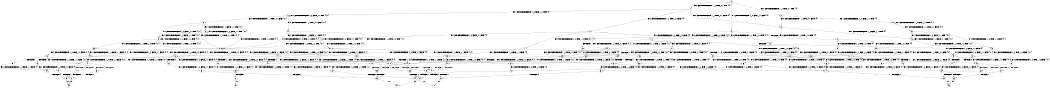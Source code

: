 digraph BCG {
size = "7, 10.5";
center = TRUE;
node [shape = circle];
0 [peripheries = 2];
0 -> 1 [label = "EX !0 !ATOMIC_EXCH_BRANCH (1, +1, TRUE, +0, 1, TRUE) !{0}"];
0 -> 2 [label = "EX !1 !ATOMIC_EXCH_BRANCH (1, +0, FALSE, +1, 1, FALSE) !{0}"];
0 -> 3 [label = "EX !0 !ATOMIC_EXCH_BRANCH (1, +1, TRUE, +0, 1, TRUE) !{0}"];
1 -> 4 [label = "EX !0 !ATOMIC_EXCH_BRANCH (1, +1, TRUE, +0, 1, FALSE) !{0}"];
1 -> 5 [label = "EX !1 !ATOMIC_EXCH_BRANCH (1, +0, FALSE, +1, 1, TRUE) !{0}"];
1 -> 6 [label = "EX !0 !ATOMIC_EXCH_BRANCH (1, +1, TRUE, +0, 1, FALSE) !{0}"];
2 -> 7 [label = "EX !0 !ATOMIC_EXCH_BRANCH (1, +1, TRUE, +0, 1, TRUE) !{0, 1}"];
2 -> 8 [label = "TERMINATE !1"];
2 -> 9 [label = "EX !0 !ATOMIC_EXCH_BRANCH (1, +1, TRUE, +0, 1, TRUE) !{0, 1}"];
3 -> 10 [label = "EX !1 !ATOMIC_EXCH_BRANCH (1, +0, FALSE, +1, 1, TRUE) !{0}"];
3 -> 6 [label = "EX !0 !ATOMIC_EXCH_BRANCH (1, +1, TRUE, +0, 1, FALSE) !{0}"];
4 -> 11 [label = "EX !0 !ATOMIC_EXCH_BRANCH (1, +0, TRUE, +1, 2, TRUE) !{0}"];
4 -> 12 [label = "EX !1 !ATOMIC_EXCH_BRANCH (1, +0, FALSE, +1, 1, TRUE) !{0}"];
4 -> 13 [label = "EX !0 !ATOMIC_EXCH_BRANCH (1, +0, TRUE, +1, 2, TRUE) !{0}"];
5 -> 14 [label = "EX !0 !ATOMIC_EXCH_BRANCH (1, +1, TRUE, +0, 1, FALSE) !{0, 1}"];
5 -> 5 [label = "EX !1 !ATOMIC_EXCH_BRANCH (1, +0, FALSE, +1, 1, TRUE) !{0, 1}"];
5 -> 15 [label = "EX !0 !ATOMIC_EXCH_BRANCH (1, +1, TRUE, +0, 1, FALSE) !{0, 1}"];
6 -> 16 [label = "EX !1 !ATOMIC_EXCH_BRANCH (1, +0, FALSE, +1, 1, TRUE) !{0}"];
6 -> 13 [label = "EX !0 !ATOMIC_EXCH_BRANCH (1, +0, TRUE, +1, 2, TRUE) !{0}"];
7 -> 17 [label = "EX !0 !ATOMIC_EXCH_BRANCH (1, +1, TRUE, +0, 1, FALSE) !{0, 1}"];
7 -> 18 [label = "TERMINATE !1"];
7 -> 19 [label = "EX !0 !ATOMIC_EXCH_BRANCH (1, +1, TRUE, +0, 1, FALSE) !{0, 1}"];
8 -> 20 [label = "EX !0 !ATOMIC_EXCH_BRANCH (1, +1, TRUE, +0, 1, TRUE) !{0}"];
8 -> 21 [label = "EX !0 !ATOMIC_EXCH_BRANCH (1, +1, TRUE, +0, 1, TRUE) !{0}"];
9 -> 19 [label = "EX !0 !ATOMIC_EXCH_BRANCH (1, +1, TRUE, +0, 1, FALSE) !{0, 1}"];
9 -> 22 [label = "TERMINATE !1"];
10 -> 23 [label = "EX !0 !ATOMIC_EXCH_BRANCH (1, +1, TRUE, +0, 1, FALSE) !{0, 1}"];
10 -> 10 [label = "EX !1 !ATOMIC_EXCH_BRANCH (1, +0, FALSE, +1, 1, TRUE) !{0, 1}"];
11 -> 24 [label = "EX !0 !ATOMIC_EXCH_BRANCH (1, +0, TRUE, +1, 2, FALSE) !{0}"];
11 -> 25 [label = "EX !1 !ATOMIC_EXCH_BRANCH (1, +0, FALSE, +1, 1, FALSE) !{0}"];
11 -> 26 [label = "EX !0 !ATOMIC_EXCH_BRANCH (1, +0, TRUE, +1, 2, FALSE) !{0}"];
12 -> 27 [label = "EX !0 !ATOMIC_EXCH_BRANCH (1, +0, TRUE, +1, 2, TRUE) !{0, 1}"];
12 -> 12 [label = "EX !1 !ATOMIC_EXCH_BRANCH (1, +0, FALSE, +1, 1, TRUE) !{0, 1}"];
12 -> 28 [label = "EX !0 !ATOMIC_EXCH_BRANCH (1, +0, TRUE, +1, 2, TRUE) !{0, 1}"];
13 -> 29 [label = "EX !1 !ATOMIC_EXCH_BRANCH (1, +0, FALSE, +1, 1, FALSE) !{0}"];
13 -> 26 [label = "EX !0 !ATOMIC_EXCH_BRANCH (1, +0, TRUE, +1, 2, FALSE) !{0}"];
14 -> 27 [label = "EX !0 !ATOMIC_EXCH_BRANCH (1, +0, TRUE, +1, 2, TRUE) !{0, 1}"];
14 -> 12 [label = "EX !1 !ATOMIC_EXCH_BRANCH (1, +0, FALSE, +1, 1, TRUE) !{0, 1}"];
14 -> 28 [label = "EX !0 !ATOMIC_EXCH_BRANCH (1, +0, TRUE, +1, 2, TRUE) !{0, 1}"];
15 -> 30 [label = "EX !1 !ATOMIC_EXCH_BRANCH (1, +0, FALSE, +1, 1, TRUE) !{0, 1}"];
15 -> 28 [label = "EX !0 !ATOMIC_EXCH_BRANCH (1, +0, TRUE, +1, 2, TRUE) !{0, 1}"];
15 -> 31 [label = "EX !1 !ATOMIC_EXCH_BRANCH (1, +0, FALSE, +1, 1, TRUE) !{0, 1}"];
16 -> 32 [label = "EX !0 !ATOMIC_EXCH_BRANCH (1, +0, TRUE, +1, 2, TRUE) !{0, 1}"];
16 -> 16 [label = "EX !1 !ATOMIC_EXCH_BRANCH (1, +0, FALSE, +1, 1, TRUE) !{0, 1}"];
17 -> 33 [label = "EX !0 !ATOMIC_EXCH_BRANCH (1, +0, TRUE, +1, 2, TRUE) !{0, 1}"];
17 -> 34 [label = "TERMINATE !1"];
17 -> 35 [label = "EX !0 !ATOMIC_EXCH_BRANCH (1, +0, TRUE, +1, 2, TRUE) !{0, 1}"];
18 -> 36 [label = "EX !0 !ATOMIC_EXCH_BRANCH (1, +1, TRUE, +0, 1, FALSE) !{0}"];
18 -> 37 [label = "EX !0 !ATOMIC_EXCH_BRANCH (1, +1, TRUE, +0, 1, FALSE) !{0}"];
19 -> 35 [label = "EX !0 !ATOMIC_EXCH_BRANCH (1, +0, TRUE, +1, 2, TRUE) !{0, 1}"];
19 -> 38 [label = "TERMINATE !1"];
20 -> 36 [label = "EX !0 !ATOMIC_EXCH_BRANCH (1, +1, TRUE, +0, 1, FALSE) !{0}"];
20 -> 37 [label = "EX !0 !ATOMIC_EXCH_BRANCH (1, +1, TRUE, +0, 1, FALSE) !{0}"];
21 -> 37 [label = "EX !0 !ATOMIC_EXCH_BRANCH (1, +1, TRUE, +0, 1, FALSE) !{0}"];
22 -> 39 [label = "EX !0 !ATOMIC_EXCH_BRANCH (1, +1, TRUE, +0, 1, FALSE) !{0}"];
23 -> 32 [label = "EX !0 !ATOMIC_EXCH_BRANCH (1, +0, TRUE, +1, 2, TRUE) !{0, 1}"];
23 -> 16 [label = "EX !1 !ATOMIC_EXCH_BRANCH (1, +0, FALSE, +1, 1, TRUE) !{0, 1}"];
24 -> 40 [label = "EX !1 !ATOMIC_EXCH_BRANCH (1, +0, FALSE, +1, 1, FALSE) !{0}"];
24 -> 41 [label = "TERMINATE !0"];
25 -> 42 [label = "EX !0 !ATOMIC_EXCH_BRANCH (1, +0, TRUE, +1, 2, FALSE) !{0, 1}"];
25 -> 43 [label = "TERMINATE !1"];
25 -> 44 [label = "EX !0 !ATOMIC_EXCH_BRANCH (1, +0, TRUE, +1, 2, FALSE) !{0, 1}"];
26 -> 45 [label = "EX !1 !ATOMIC_EXCH_BRANCH (1, +0, FALSE, +1, 1, FALSE) !{0}"];
26 -> 46 [label = "TERMINATE !0"];
27 -> 47 [label = "EX !0 !ATOMIC_EXCH_BRANCH (1, +0, TRUE, +1, 2, FALSE) !{0, 1}"];
27 -> 25 [label = "EX !1 !ATOMIC_EXCH_BRANCH (1, +0, FALSE, +1, 1, FALSE) !{0, 1}"];
27 -> 48 [label = "EX !0 !ATOMIC_EXCH_BRANCH (1, +0, TRUE, +1, 2, FALSE) !{0, 1}"];
28 -> 49 [label = "EX !1 !ATOMIC_EXCH_BRANCH (1, +0, FALSE, +1, 1, FALSE) !{0, 1}"];
28 -> 48 [label = "EX !0 !ATOMIC_EXCH_BRANCH (1, +0, TRUE, +1, 2, FALSE) !{0, 1}"];
28 -> 50 [label = "EX !1 !ATOMIC_EXCH_BRANCH (1, +0, FALSE, +1, 1, FALSE) !{0, 1}"];
29 -> 51 [label = "EX !0 !ATOMIC_EXCH_BRANCH (1, +0, TRUE, +1, 2, FALSE) !{0, 1}"];
29 -> 52 [label = "TERMINATE !1"];
30 -> 53 [label = "EX !0 !ATOMIC_EXCH_BRANCH (1, +0, TRUE, +1, 2, TRUE) !{0, 1}"];
30 -> 30 [label = "EX !1 !ATOMIC_EXCH_BRANCH (1, +0, FALSE, +1, 1, TRUE) !{0, 1}"];
30 -> 28 [label = "EX !0 !ATOMIC_EXCH_BRANCH (1, +0, TRUE, +1, 2, TRUE) !{0, 1}"];
31 -> 30 [label = "EX !1 !ATOMIC_EXCH_BRANCH (1, +0, FALSE, +1, 1, TRUE) !{0, 1}"];
31 -> 28 [label = "EX !0 !ATOMIC_EXCH_BRANCH (1, +0, TRUE, +1, 2, TRUE) !{0, 1}"];
31 -> 31 [label = "EX !1 !ATOMIC_EXCH_BRANCH (1, +0, FALSE, +1, 1, TRUE) !{0, 1}"];
32 -> 54 [label = "EX !0 !ATOMIC_EXCH_BRANCH (1, +0, TRUE, +1, 2, FALSE) !{0, 1}"];
32 -> 29 [label = "EX !1 !ATOMIC_EXCH_BRANCH (1, +0, FALSE, +1, 1, FALSE) !{0, 1}"];
33 -> 42 [label = "EX !0 !ATOMIC_EXCH_BRANCH (1, +0, TRUE, +1, 2, FALSE) !{0, 1}"];
33 -> 43 [label = "TERMINATE !1"];
33 -> 44 [label = "EX !0 !ATOMIC_EXCH_BRANCH (1, +0, TRUE, +1, 2, FALSE) !{0, 1}"];
34 -> 55 [label = "EX !0 !ATOMIC_EXCH_BRANCH (1, +0, TRUE, +1, 2, TRUE) !{0}"];
34 -> 56 [label = "EX !0 !ATOMIC_EXCH_BRANCH (1, +0, TRUE, +1, 2, TRUE) !{0}"];
35 -> 44 [label = "EX !0 !ATOMIC_EXCH_BRANCH (1, +0, TRUE, +1, 2, FALSE) !{0, 1}"];
35 -> 57 [label = "TERMINATE !1"];
36 -> 55 [label = "EX !0 !ATOMIC_EXCH_BRANCH (1, +0, TRUE, +1, 2, TRUE) !{0}"];
36 -> 56 [label = "EX !0 !ATOMIC_EXCH_BRANCH (1, +0, TRUE, +1, 2, TRUE) !{0}"];
37 -> 56 [label = "EX !0 !ATOMIC_EXCH_BRANCH (1, +0, TRUE, +1, 2, TRUE) !{0}"];
38 -> 58 [label = "EX !0 !ATOMIC_EXCH_BRANCH (1, +0, TRUE, +1, 2, TRUE) !{0}"];
39 -> 58 [label = "EX !0 !ATOMIC_EXCH_BRANCH (1, +0, TRUE, +1, 2, TRUE) !{0}"];
40 -> 59 [label = "TERMINATE !0"];
40 -> 60 [label = "TERMINATE !1"];
41 -> 61 [label = "EX !1 !ATOMIC_EXCH_BRANCH (1, +0, FALSE, +1, 1, FALSE) !{1}"];
41 -> 62 [label = "EX !1 !ATOMIC_EXCH_BRANCH (1, +0, FALSE, +1, 1, FALSE) !{1}"];
42 -> 59 [label = "TERMINATE !0"];
42 -> 60 [label = "TERMINATE !1"];
43 -> 63 [label = "EX !0 !ATOMIC_EXCH_BRANCH (1, +0, TRUE, +1, 2, FALSE) !{0}"];
43 -> 64 [label = "EX !0 !ATOMIC_EXCH_BRANCH (1, +0, TRUE, +1, 2, FALSE) !{0}"];
44 -> 65 [label = "TERMINATE !0"];
44 -> 66 [label = "TERMINATE !1"];
45 -> 67 [label = "TERMINATE !0"];
45 -> 68 [label = "TERMINATE !1"];
46 -> 69 [label = "EX !1 !ATOMIC_EXCH_BRANCH (1, +0, FALSE, +1, 1, FALSE) !{1}"];
47 -> 40 [label = "EX !1 !ATOMIC_EXCH_BRANCH (1, +0, FALSE, +1, 1, FALSE) !{0, 1}"];
47 -> 70 [label = "TERMINATE !0"];
48 -> 71 [label = "EX !1 !ATOMIC_EXCH_BRANCH (1, +0, FALSE, +1, 1, FALSE) !{0, 1}"];
48 -> 72 [label = "EX !1 !ATOMIC_EXCH_BRANCH (1, +0, FALSE, +1, 1, FALSE) !{0, 1}"];
48 -> 73 [label = "TERMINATE !0"];
49 -> 74 [label = "EX !0 !ATOMIC_EXCH_BRANCH (1, +0, TRUE, +1, 2, FALSE) !{0, 1}"];
49 -> 75 [label = "TERMINATE !1"];
49 -> 44 [label = "EX !0 !ATOMIC_EXCH_BRANCH (1, +0, TRUE, +1, 2, FALSE) !{0, 1}"];
50 -> 44 [label = "EX !0 !ATOMIC_EXCH_BRANCH (1, +0, TRUE, +1, 2, FALSE) !{0, 1}"];
50 -> 57 [label = "TERMINATE !1"];
51 -> 67 [label = "TERMINATE !0"];
51 -> 68 [label = "TERMINATE !1"];
52 -> 64 [label = "EX !0 !ATOMIC_EXCH_BRANCH (1, +0, TRUE, +1, 2, FALSE) !{0}"];
53 -> 76 [label = "EX !0 !ATOMIC_EXCH_BRANCH (1, +0, TRUE, +1, 2, FALSE) !{0, 1}"];
53 -> 49 [label = "EX !1 !ATOMIC_EXCH_BRANCH (1, +0, FALSE, +1, 1, FALSE) !{0, 1}"];
53 -> 48 [label = "EX !0 !ATOMIC_EXCH_BRANCH (1, +0, TRUE, +1, 2, FALSE) !{0, 1}"];
54 -> 45 [label = "EX !1 !ATOMIC_EXCH_BRANCH (1, +0, FALSE, +1, 1, FALSE) !{0, 1}"];
54 -> 77 [label = "TERMINATE !0"];
55 -> 63 [label = "EX !0 !ATOMIC_EXCH_BRANCH (1, +0, TRUE, +1, 2, FALSE) !{0}"];
55 -> 64 [label = "EX !0 !ATOMIC_EXCH_BRANCH (1, +0, TRUE, +1, 2, FALSE) !{0}"];
56 -> 64 [label = "EX !0 !ATOMIC_EXCH_BRANCH (1, +0, TRUE, +1, 2, FALSE) !{0}"];
57 -> 78 [label = "EX !0 !ATOMIC_EXCH_BRANCH (1, +0, TRUE, +1, 2, FALSE) !{0}"];
58 -> 78 [label = "EX !0 !ATOMIC_EXCH_BRANCH (1, +0, TRUE, +1, 2, FALSE) !{0}"];
59 -> 79 [label = "TERMINATE !1"];
60 -> 80 [label = "TERMINATE !0"];
61 -> 79 [label = "TERMINATE !1"];
62 -> 81 [label = "TERMINATE !1"];
63 -> 80 [label = "TERMINATE !0"];
64 -> 82 [label = "TERMINATE !0"];
65 -> 83 [label = "TERMINATE !1"];
66 -> 84 [label = "TERMINATE !0"];
67 -> 85 [label = "TERMINATE !1"];
68 -> 82 [label = "TERMINATE !0"];
69 -> 85 [label = "TERMINATE !1"];
70 -> 61 [label = "EX !1 !ATOMIC_EXCH_BRANCH (1, +0, FALSE, +1, 1, FALSE) !{1}"];
70 -> 62 [label = "EX !1 !ATOMIC_EXCH_BRANCH (1, +0, FALSE, +1, 1, FALSE) !{1}"];
71 -> 86 [label = "TERMINATE !0"];
71 -> 87 [label = "TERMINATE !1"];
72 -> 65 [label = "TERMINATE !0"];
72 -> 66 [label = "TERMINATE !1"];
73 -> 88 [label = "EX !1 !ATOMIC_EXCH_BRANCH (1, +0, FALSE, +1, 1, FALSE) !{1}"];
74 -> 86 [label = "TERMINATE !0"];
74 -> 87 [label = "TERMINATE !1"];
75 -> 89 [label = "EX !0 !ATOMIC_EXCH_BRANCH (1, +0, TRUE, +1, 2, FALSE) !{0}"];
76 -> 71 [label = "EX !1 !ATOMIC_EXCH_BRANCH (1, +0, FALSE, +1, 1, FALSE) !{0, 1}"];
76 -> 90 [label = "TERMINATE !0"];
77 -> 69 [label = "EX !1 !ATOMIC_EXCH_BRANCH (1, +0, FALSE, +1, 1, FALSE) !{1}"];
78 -> 84 [label = "TERMINATE !0"];
79 -> 91 [label = "exit"];
80 -> 91 [label = "exit"];
81 -> 92 [label = "exit"];
82 -> 93 [label = "exit"];
83 -> 94 [label = "exit"];
84 -> 94 [label = "exit"];
85 -> 93 [label = "exit"];
86 -> 95 [label = "TERMINATE !1"];
87 -> 96 [label = "TERMINATE !0"];
88 -> 83 [label = "TERMINATE !1"];
89 -> 96 [label = "TERMINATE !0"];
90 -> 97 [label = "EX !1 !ATOMIC_EXCH_BRANCH (1, +0, FALSE, +1, 1, FALSE) !{1}"];
95 -> 98 [label = "exit"];
96 -> 98 [label = "exit"];
97 -> 95 [label = "TERMINATE !1"];
}
